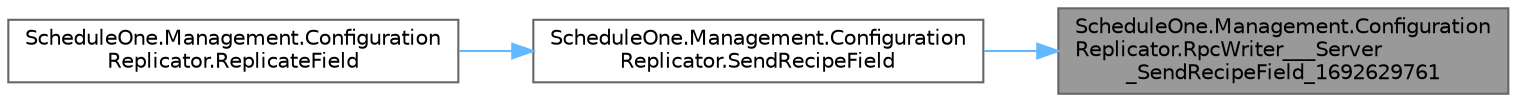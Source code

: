digraph "ScheduleOne.Management.ConfigurationReplicator.RpcWriter___Server_SendRecipeField_1692629761"
{
 // LATEX_PDF_SIZE
  bgcolor="transparent";
  edge [fontname=Helvetica,fontsize=10,labelfontname=Helvetica,labelfontsize=10];
  node [fontname=Helvetica,fontsize=10,shape=box,height=0.2,width=0.4];
  rankdir="RL";
  Node1 [id="Node000001",label="ScheduleOne.Management.Configuration\lReplicator.RpcWriter___Server\l_SendRecipeField_1692629761",height=0.2,width=0.4,color="gray40", fillcolor="grey60", style="filled", fontcolor="black",tooltip=" "];
  Node1 -> Node2 [id="edge1_Node000001_Node000002",dir="back",color="steelblue1",style="solid",tooltip=" "];
  Node2 [id="Node000002",label="ScheduleOne.Management.Configuration\lReplicator.SendRecipeField",height=0.2,width=0.4,color="grey40", fillcolor="white", style="filled",URL="$class_schedule_one_1_1_management_1_1_configuration_replicator.html#ab835cb9230b70ae1bc34125d99f2d7a1",tooltip=" "];
  Node2 -> Node3 [id="edge2_Node000002_Node000003",dir="back",color="steelblue1",style="solid",tooltip=" "];
  Node3 [id="Node000003",label="ScheduleOne.Management.Configuration\lReplicator.ReplicateField",height=0.2,width=0.4,color="grey40", fillcolor="white", style="filled",URL="$class_schedule_one_1_1_management_1_1_configuration_replicator.html#a41000d177761c0116def1d631fae802d",tooltip=" "];
}
